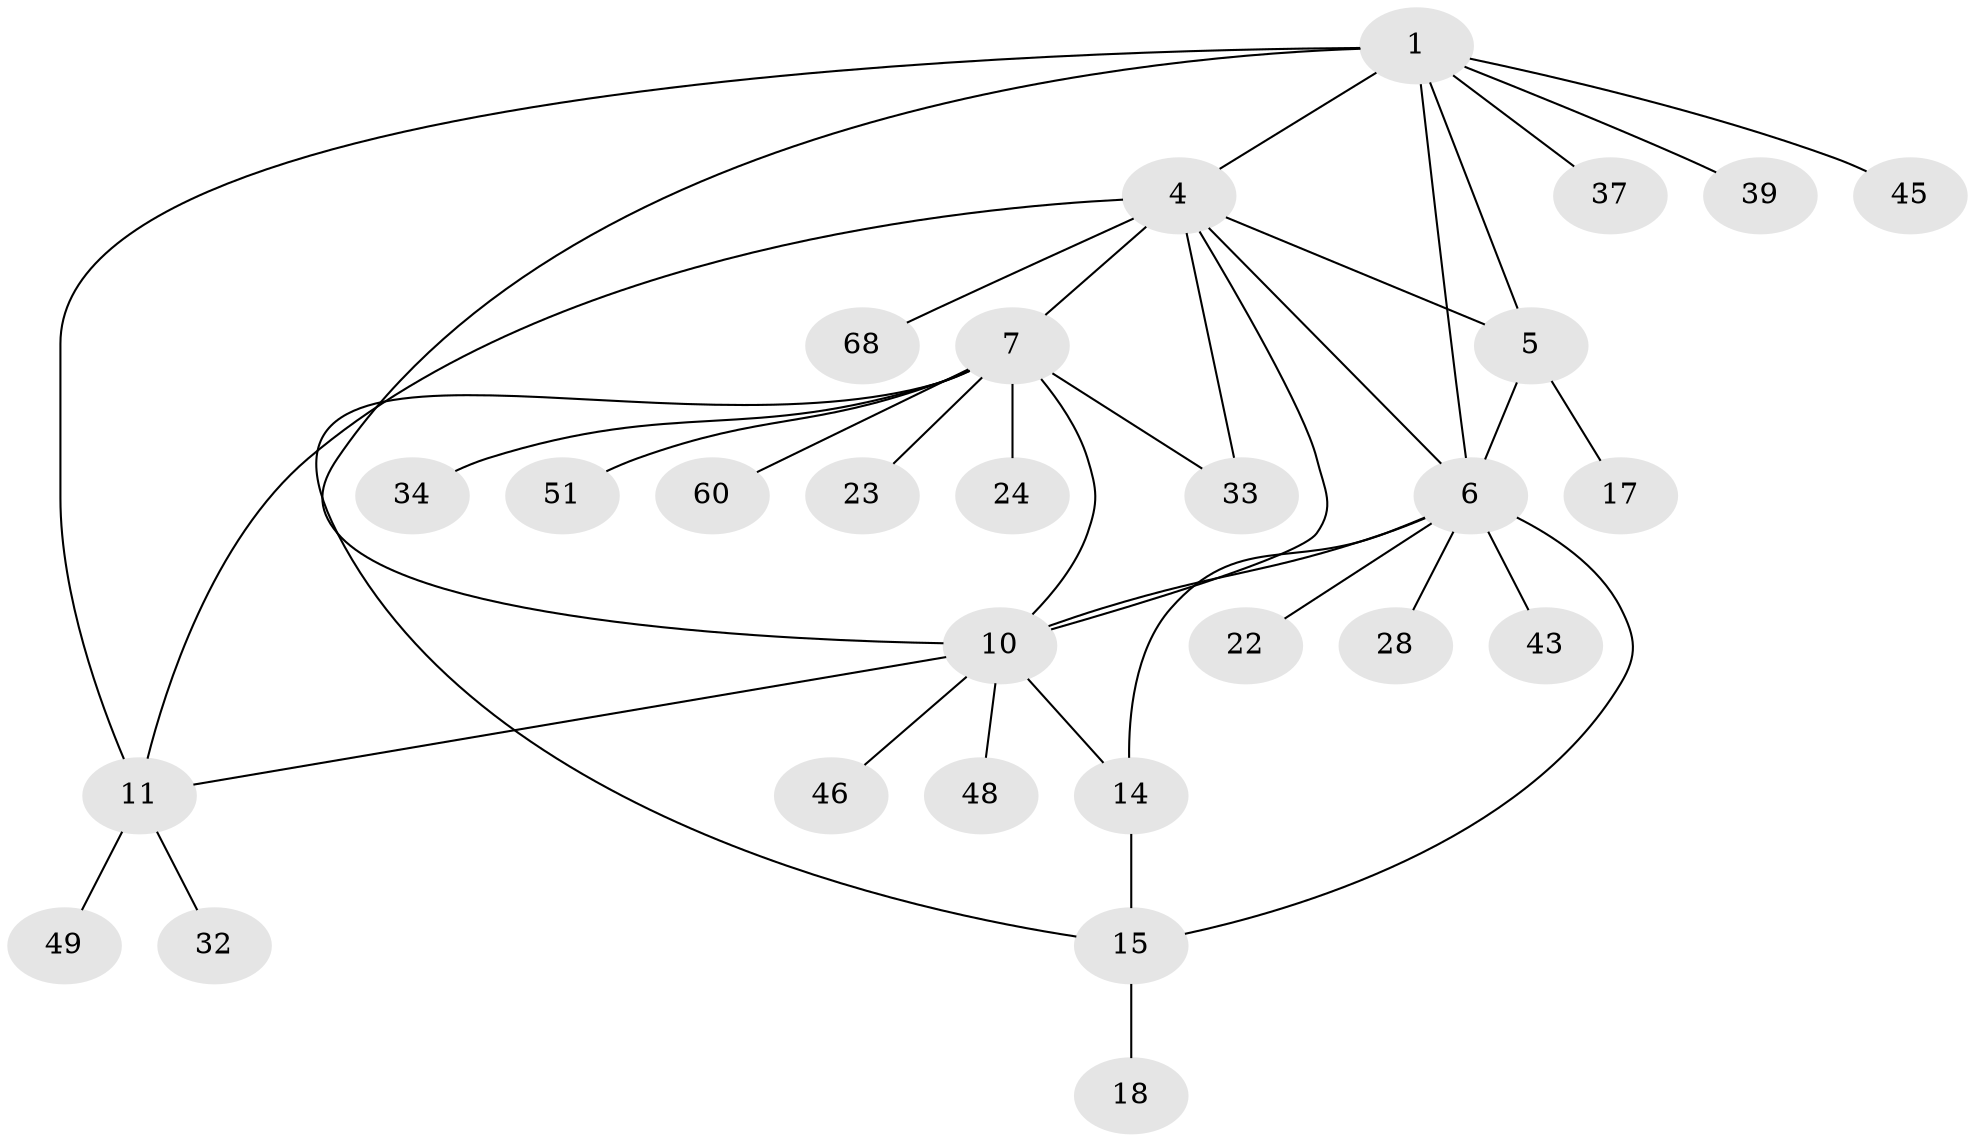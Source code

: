 // original degree distribution, {6: 0.04225352112676056, 3: 0.04225352112676056, 5: 0.08450704225352113, 9: 0.028169014084507043, 10: 0.014084507042253521, 7: 0.028169014084507043, 1: 0.5492957746478874, 4: 0.04225352112676056, 2: 0.16901408450704225}
// Generated by graph-tools (version 1.1) at 2025/19/03/04/25 18:19:43]
// undirected, 28 vertices, 39 edges
graph export_dot {
graph [start="1"]
  node [color=gray90,style=filled];
  1 [super="+35+53+2"];
  4 [super="+9"];
  5 [super="+66"];
  6 [super="+13+16+36+19"];
  7 [super="+8"];
  10 [super="+42+12+20+70+26"];
  11 [super="+30+69+29"];
  14 [super="+25"];
  15 [super="+54"];
  17;
  18;
  22;
  23 [super="+41"];
  24;
  28 [super="+56+57+71+50"];
  32;
  33 [super="+58+59+40"];
  34;
  37 [super="+64"];
  39;
  43;
  45;
  46;
  48;
  49;
  51;
  60;
  68;
  1 -- 5;
  1 -- 39;
  1 -- 11 [weight=2];
  1 -- 37;
  1 -- 6;
  1 -- 10;
  1 -- 45;
  1 -- 4;
  4 -- 5;
  4 -- 6;
  4 -- 33;
  4 -- 10;
  4 -- 68;
  4 -- 7 [weight=2];
  4 -- 11;
  5 -- 6;
  5 -- 17;
  6 -- 10;
  6 -- 22;
  6 -- 28;
  6 -- 43;
  6 -- 14;
  6 -- 15;
  7 -- 10;
  7 -- 33;
  7 -- 34;
  7 -- 15;
  7 -- 51;
  7 -- 23;
  7 -- 24;
  7 -- 60;
  10 -- 11 [weight=2];
  10 -- 14 [weight=2];
  10 -- 46;
  10 -- 48;
  11 -- 49;
  11 -- 32;
  14 -- 15;
  15 -- 18;
}
